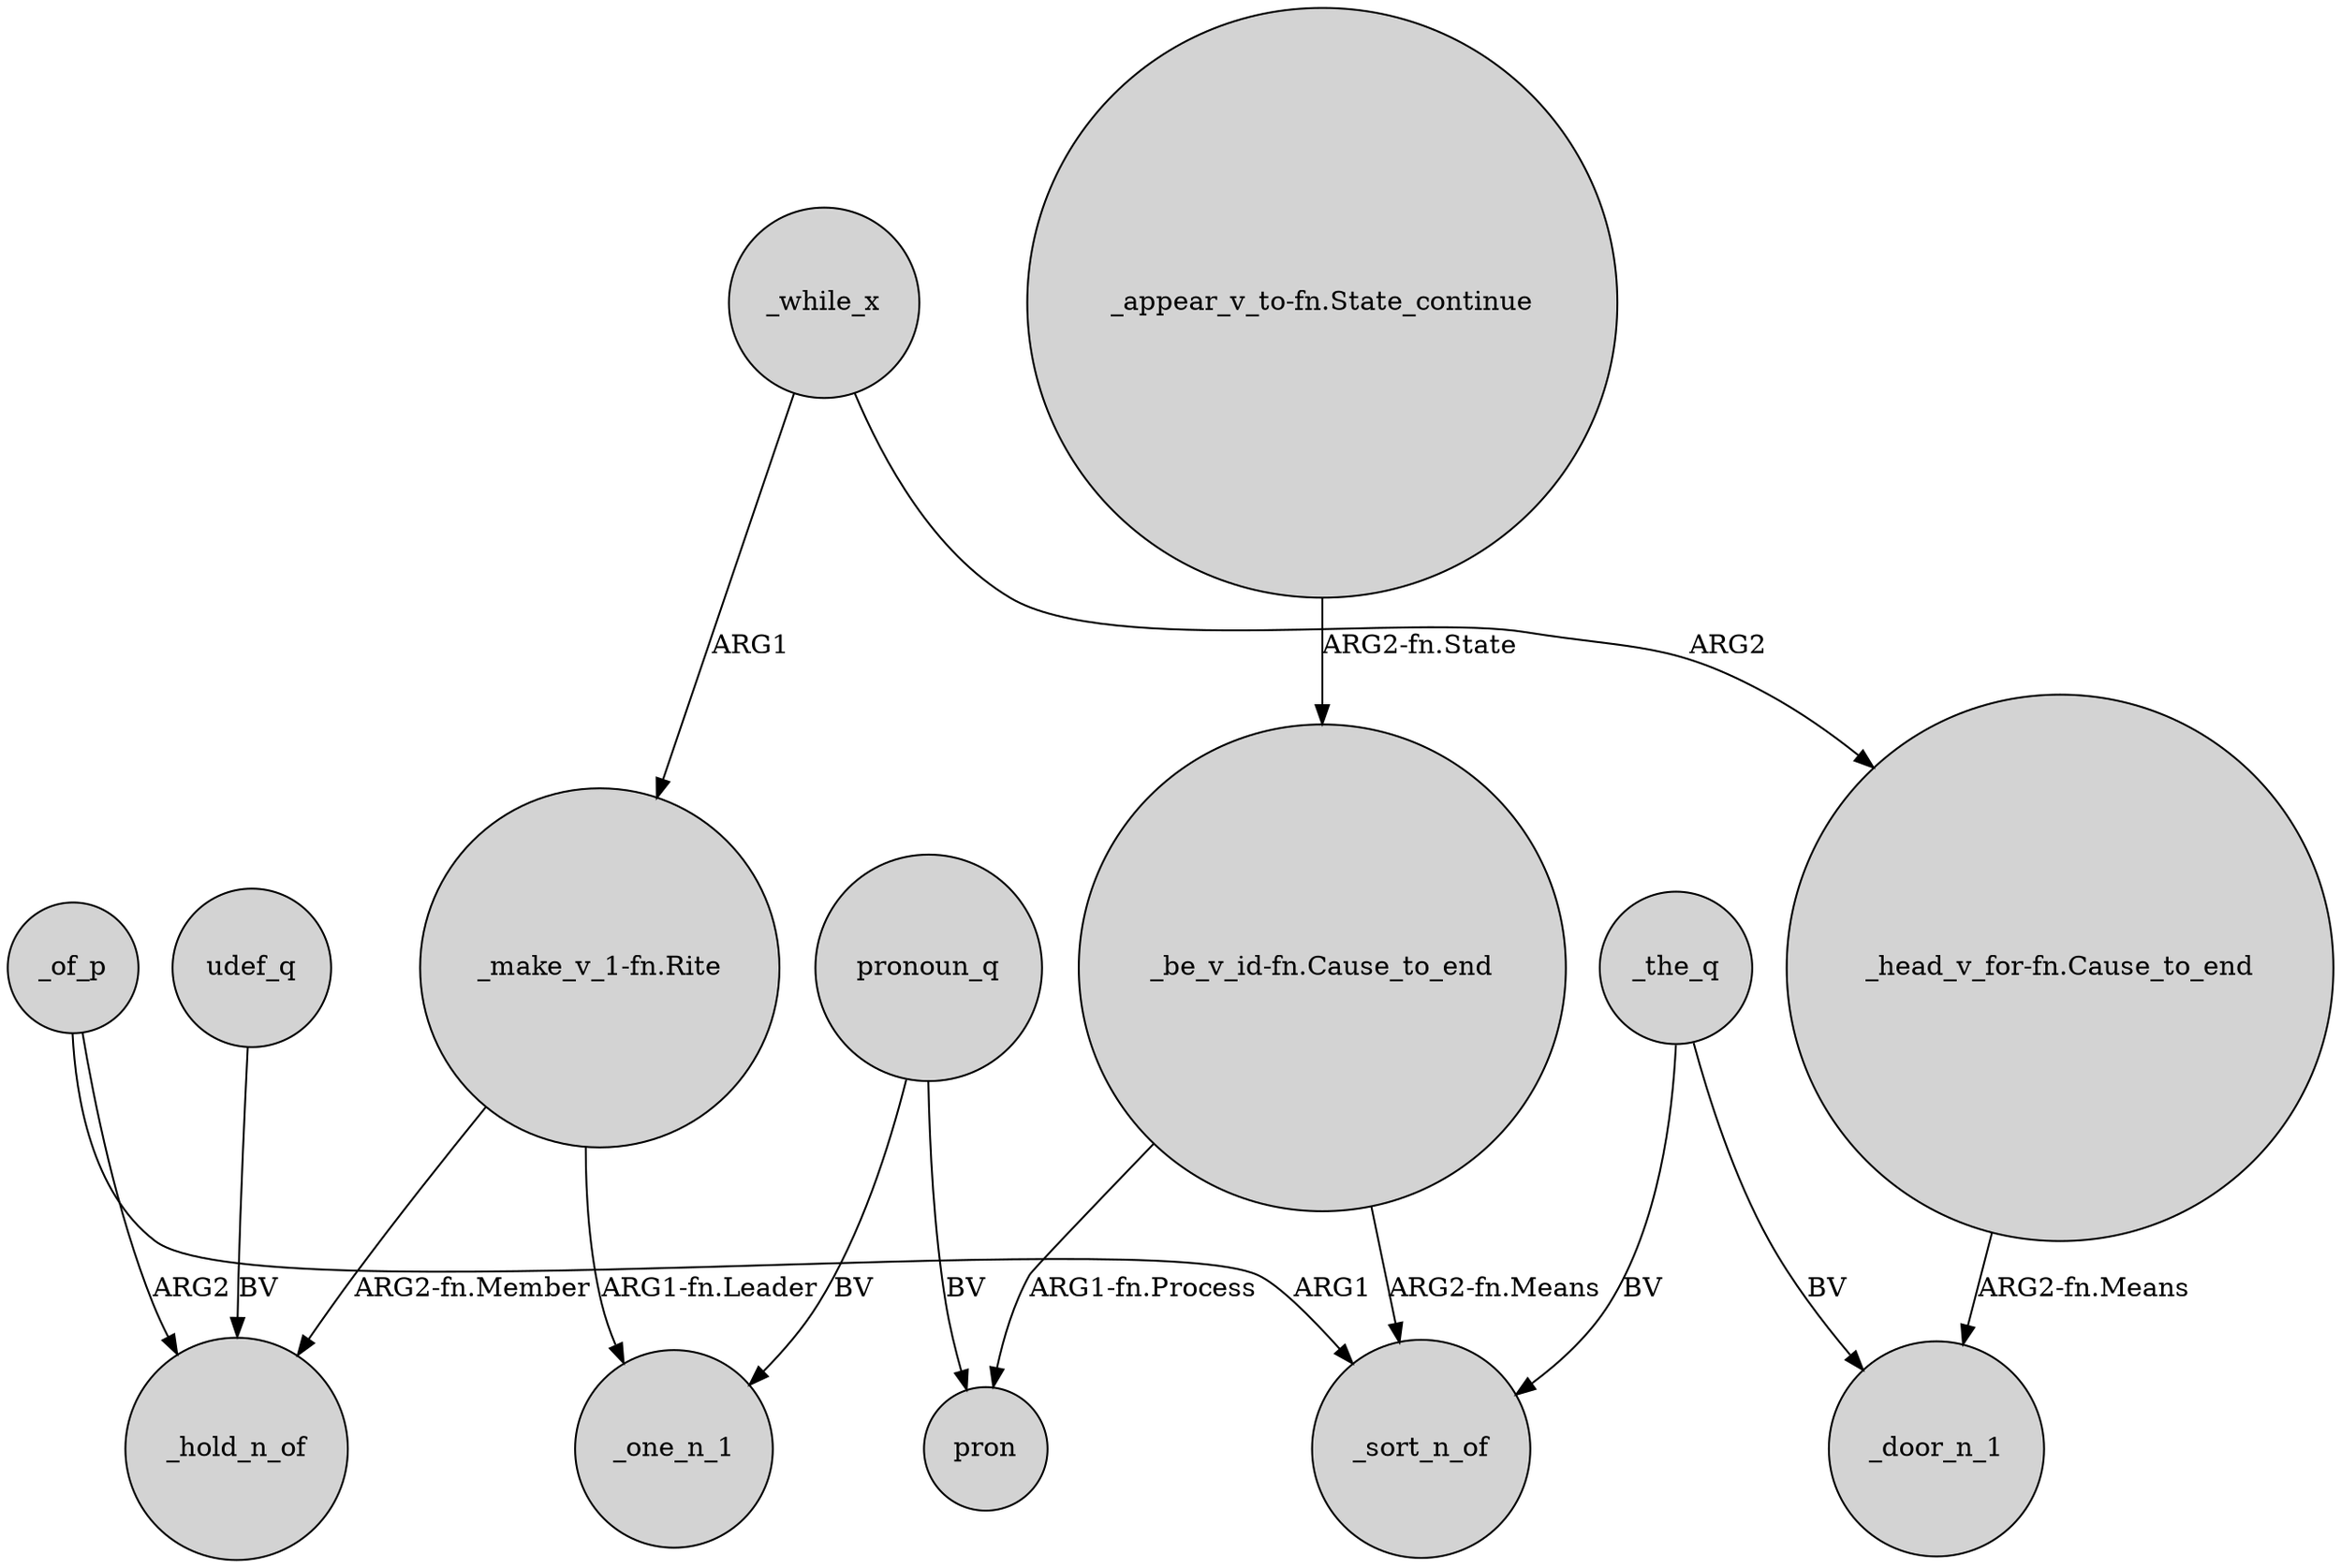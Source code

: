 digraph {
	node [shape=circle style=filled]
	_of_p -> _hold_n_of [label=ARG2]
	udef_q -> _hold_n_of [label=BV]
	_while_x -> "_head_v_for-fn.Cause_to_end" [label=ARG2]
	_while_x -> "_make_v_1-fn.Rite" [label=ARG1]
	"_appear_v_to-fn.State_continue" -> "_be_v_id-fn.Cause_to_end" [label="ARG2-fn.State"]
	"_be_v_id-fn.Cause_to_end" -> _sort_n_of [label="ARG2-fn.Means"]
	pronoun_q -> _one_n_1 [label=BV]
	"_make_v_1-fn.Rite" -> _hold_n_of [label="ARG2-fn.Member"]
	"_head_v_for-fn.Cause_to_end" -> _door_n_1 [label="ARG2-fn.Means"]
	_of_p -> _sort_n_of [label=ARG1]
	_the_q -> _sort_n_of [label=BV]
	_the_q -> _door_n_1 [label=BV]
	pronoun_q -> pron [label=BV]
	"_be_v_id-fn.Cause_to_end" -> pron [label="ARG1-fn.Process"]
	"_make_v_1-fn.Rite" -> _one_n_1 [label="ARG1-fn.Leader"]
}
